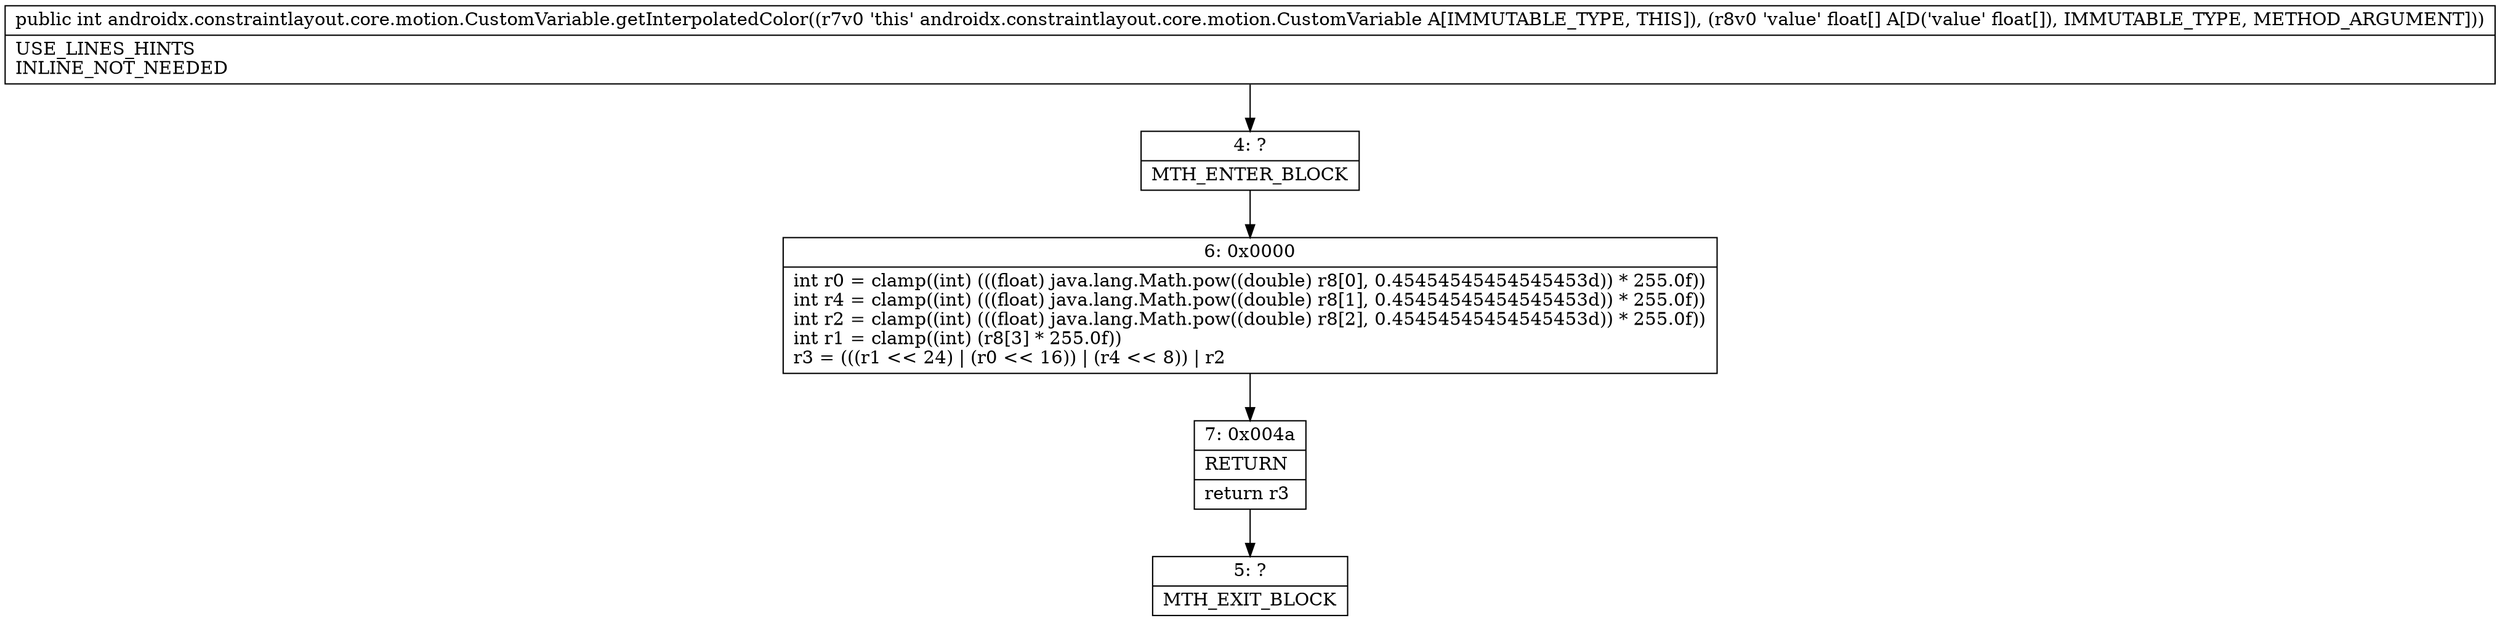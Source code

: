 digraph "CFG forandroidx.constraintlayout.core.motion.CustomVariable.getInterpolatedColor([F)I" {
Node_4 [shape=record,label="{4\:\ ?|MTH_ENTER_BLOCK\l}"];
Node_6 [shape=record,label="{6\:\ 0x0000|int r0 = clamp((int) (((float) java.lang.Math.pow((double) r8[0], 0.45454545454545453d)) * 255.0f))\lint r4 = clamp((int) (((float) java.lang.Math.pow((double) r8[1], 0.45454545454545453d)) * 255.0f))\lint r2 = clamp((int) (((float) java.lang.Math.pow((double) r8[2], 0.45454545454545453d)) * 255.0f))\lint r1 = clamp((int) (r8[3] * 255.0f))\lr3 = (((r1 \<\< 24) \| (r0 \<\< 16)) \| (r4 \<\< 8)) \| r2\l}"];
Node_7 [shape=record,label="{7\:\ 0x004a|RETURN\l|return r3\l}"];
Node_5 [shape=record,label="{5\:\ ?|MTH_EXIT_BLOCK\l}"];
MethodNode[shape=record,label="{public int androidx.constraintlayout.core.motion.CustomVariable.getInterpolatedColor((r7v0 'this' androidx.constraintlayout.core.motion.CustomVariable A[IMMUTABLE_TYPE, THIS]), (r8v0 'value' float[] A[D('value' float[]), IMMUTABLE_TYPE, METHOD_ARGUMENT]))  | USE_LINES_HINTS\lINLINE_NOT_NEEDED\l}"];
MethodNode -> Node_4;Node_4 -> Node_6;
Node_6 -> Node_7;
Node_7 -> Node_5;
}

